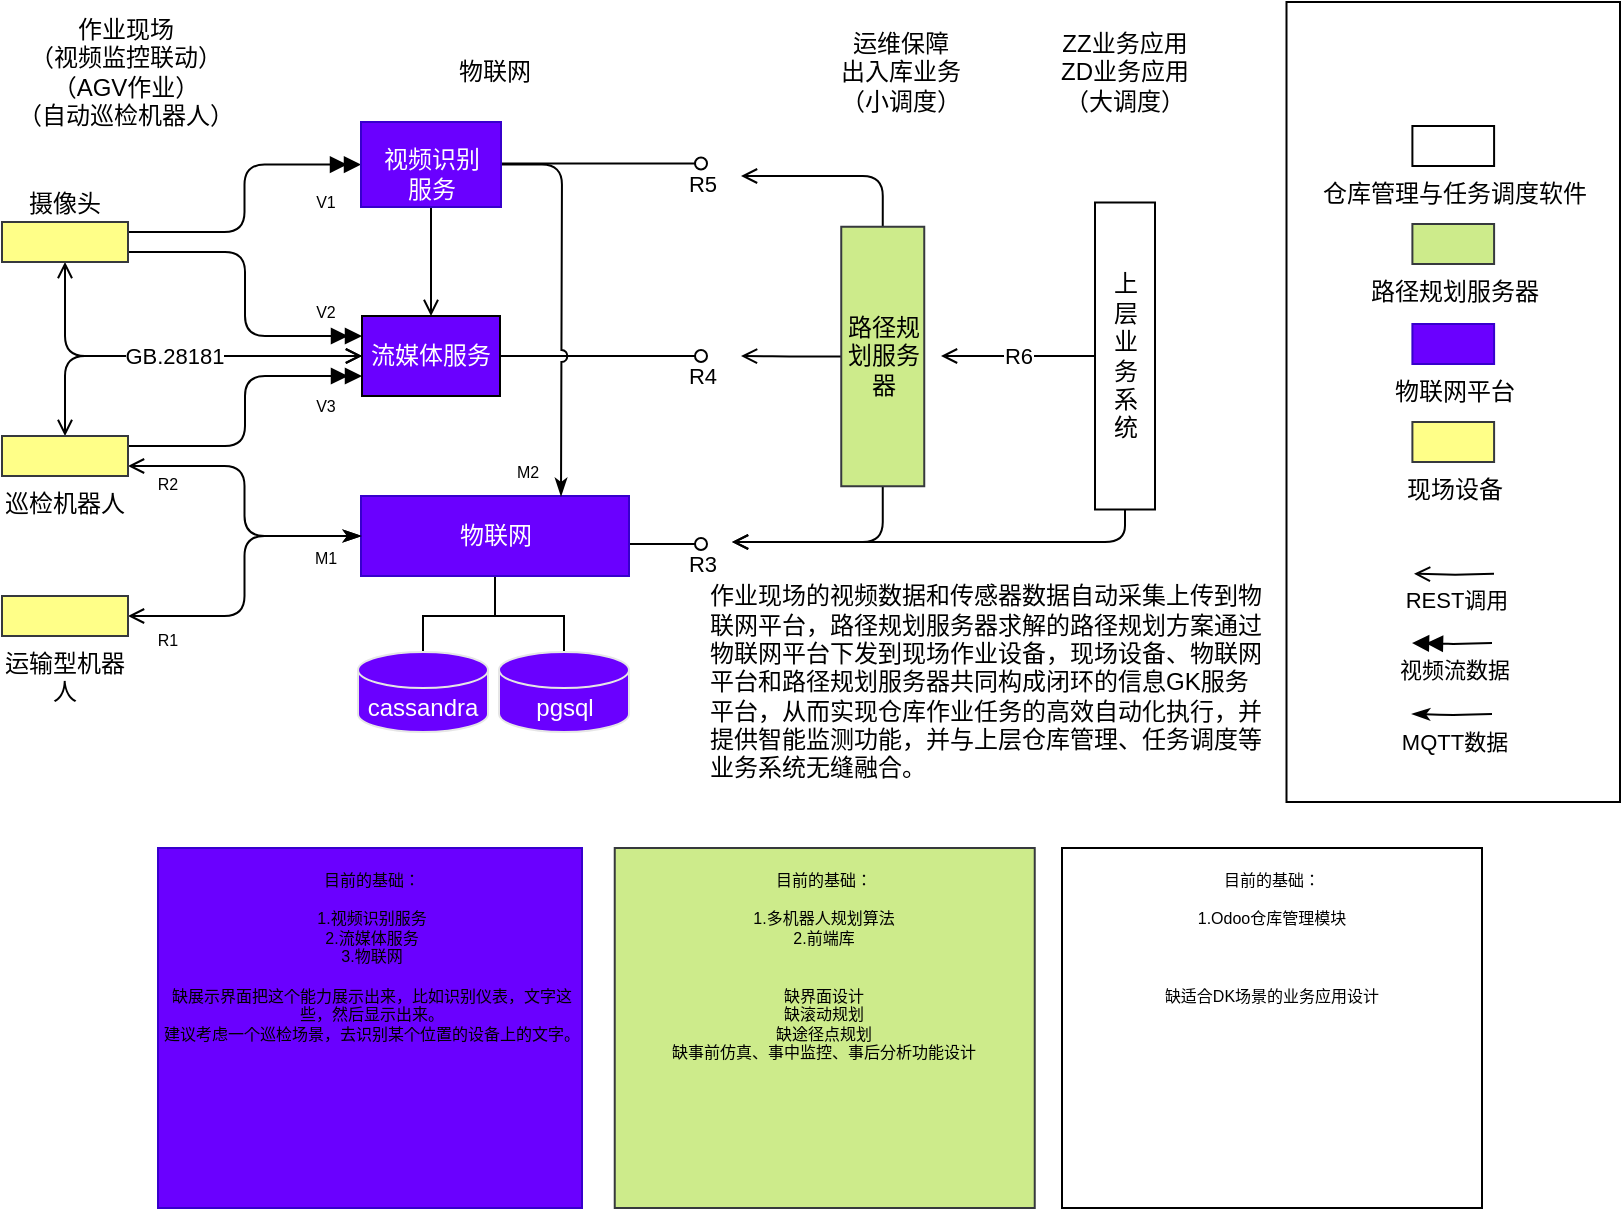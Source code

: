 <mxfile version="20.8.13" type="device"><diagram name="主构架" id="aJYpQpSr_V2qhiQmziL1"><mxGraphModel dx="1876" dy="1763" grid="1" gridSize="10" guides="1" tooltips="1" connect="1" arrows="1" fold="1" page="1" pageScale="1" pageWidth="827" pageHeight="1169" math="0" shadow="0"><root><mxCell id="SpS28PxbXEsLv8NFBt8i-0"/><mxCell id="SpS28PxbXEsLv8NFBt8i-1" parent="SpS28PxbXEsLv8NFBt8i-0"/><mxCell id="eJi1VW11xlN6MNZj9CmL-9" value="" style="rounded=0;html=1;shadow=0;labelBackgroundColor=#ffffff;fillColor=#cdeb8b;strokeColor=#36393d;labelPosition=center;verticalLabelPosition=bottom;align=center;verticalAlign=bottom;" vertex="1" parent="SpS28PxbXEsLv8NFBt8i-1"><mxGeometry x="-508.63" y="-707" width="210" height="180" as="geometry"/></mxCell><mxCell id="eJi1VW11xlN6MNZj9CmL-5" value="" style="rounded=0;html=1;shadow=0;labelBackgroundColor=#ffffff;fillColor=#6a00ff;labelPosition=center;verticalLabelPosition=bottom;align=center;verticalAlign=bottom;strokeColor=#3700CC;fontColor=#000000;" vertex="1" parent="SpS28PxbXEsLv8NFBt8i-1"><mxGeometry x="-737" y="-707" width="212" height="180" as="geometry"/></mxCell><mxCell id="Z3bBVuZ_rZmVnZFj9_Ep-3" value="" style="rounded=0;whiteSpace=wrap;html=1;" parent="SpS28PxbXEsLv8NFBt8i-1" vertex="1"><mxGeometry x="-172.75" y="-1130" width="166.75" height="400" as="geometry"/></mxCell><mxCell id="I6OQf8j_G0AkKVuxYn7g-9" value="" style="edgeStyle=orthogonalEdgeStyle;rounded=1;orthogonalLoop=1;jettySize=auto;html=1;entryX=0;entryY=0.5;entryDx=0;entryDy=0;fontColor=#000000;startArrow=open;startFill=0;endArrow=classicThin;endFill=1;exitX=1;exitY=0.75;exitDx=0;exitDy=0;" parent="SpS28PxbXEsLv8NFBt8i-1" source="I6OQf8j_G0AkKVuxYn7g-2" target="I6OQf8j_G0AkKVuxYn7g-5" edge="1"><mxGeometry relative="1" as="geometry"><mxPoint x="-752" y="-900" as="sourcePoint"/></mxGeometry></mxCell><mxCell id="I6OQf8j_G0AkKVuxYn7g-4" style="edgeStyle=orthogonalEdgeStyle;rounded=0;orthogonalLoop=1;jettySize=auto;html=1;endArrow=none;endFill=0;startArrow=none;startFill=0;" parent="SpS28PxbXEsLv8NFBt8i-1" source="I6OQf8j_G0AkKVuxYn7g-5" target="I6OQf8j_G0AkKVuxYn7g-6" edge="1"><mxGeometry relative="1" as="geometry"/></mxCell><mxCell id="I6OQf8j_G0AkKVuxYn7g-26" style="edgeStyle=orthogonalEdgeStyle;rounded=0;orthogonalLoop=1;jettySize=auto;html=1;fontColor=#000000;startArrow=none;startFill=0;endArrow=none;endFill=0;entryX=0.5;entryY=0;entryDx=0;entryDy=0;entryPerimeter=0;" parent="SpS28PxbXEsLv8NFBt8i-1" source="I6OQf8j_G0AkKVuxYn7g-5" target="I6OQf8j_G0AkKVuxYn7g-7" edge="1"><mxGeometry relative="1" as="geometry"/></mxCell><mxCell id="I6OQf8j_G0AkKVuxYn7g-34" value="R3" style="edgeStyle=orthogonalEdgeStyle;rounded=1;orthogonalLoop=1;jettySize=auto;html=1;fontColor=#000000;startArrow=none;startFill=0;endArrow=oval;endFill=0;labelBackgroundColor=none;" parent="SpS28PxbXEsLv8NFBt8i-1" edge="1"><mxGeometry x="1" y="-10" relative="1" as="geometry"><mxPoint x="-465.5" y="-859" as="targetPoint"/><mxPoint as="offset"/><mxPoint x="-501.5" y="-859" as="sourcePoint"/></mxGeometry></mxCell><mxCell id="I6OQf8j_G0AkKVuxYn7g-5" value="物联网" style="rounded=0;whiteSpace=wrap;html=1;align=center;fillColor=#6a00ff;strokeColor=#3700CC;fontColor=#ffffff;" parent="SpS28PxbXEsLv8NFBt8i-1" vertex="1"><mxGeometry x="-635.5" y="-883" width="134" height="40" as="geometry"/></mxCell><mxCell id="I6OQf8j_G0AkKVuxYn7g-10" value="" style="edgeStyle=orthogonalEdgeStyle;rounded=1;orthogonalLoop=1;jettySize=auto;html=1;entryX=0;entryY=0.5;entryDx=0;entryDy=0;fontColor=#000000;startArrow=open;startFill=0;endArrow=classicThin;endFill=1;exitX=1;exitY=0.5;exitDx=0;exitDy=0;" parent="SpS28PxbXEsLv8NFBt8i-1" source="I6OQf8j_G0AkKVuxYn7g-3" target="I6OQf8j_G0AkKVuxYn7g-5" edge="1"><mxGeometry relative="1" as="geometry"><mxPoint x="-770" y="-893" as="sourcePoint"/><mxPoint x="-609.5" y="-863" as="targetPoint"/></mxGeometry></mxCell><mxCell id="I6OQf8j_G0AkKVuxYn7g-30" value="R4" style="edgeStyle=orthogonalEdgeStyle;rounded=1;orthogonalLoop=1;jettySize=auto;html=1;fontColor=#000000;startArrow=none;startFill=0;endArrow=oval;endFill=0;labelBackgroundColor=none;" parent="SpS28PxbXEsLv8NFBt8i-1" source="I6OQf8j_G0AkKVuxYn7g-13" edge="1"><mxGeometry x="1" y="-10" relative="1" as="geometry"><mxPoint x="-465.5" y="-953" as="targetPoint"/><mxPoint as="offset"/></mxGeometry></mxCell><mxCell id="I6OQf8j_G0AkKVuxYn7g-13" value="流媒体服务" style="rounded=0;whiteSpace=wrap;html=1;fontColor=#FFFFFF;fillColor=#6a00ff;" parent="SpS28PxbXEsLv8NFBt8i-1" vertex="1"><mxGeometry x="-635" y="-973" width="69" height="40" as="geometry"/></mxCell><mxCell id="I6OQf8j_G0AkKVuxYn7g-16" style="edgeStyle=orthogonalEdgeStyle;rounded=1;jumpStyle=arc;orthogonalLoop=1;jettySize=auto;html=1;startArrow=open;startFill=0;endArrow=open;endFill=0;exitX=0.5;exitY=1;exitDx=0;exitDy=0;entryX=0;entryY=0.5;entryDx=0;entryDy=0;" parent="SpS28PxbXEsLv8NFBt8i-1" source="I6OQf8j_G0AkKVuxYn7g-14" target="I6OQf8j_G0AkKVuxYn7g-13" edge="1"><mxGeometry relative="1" as="geometry"><mxPoint x="-764.76" y="-973" as="sourcePoint"/><mxPoint x="-875.5" y="-933" as="targetPoint"/></mxGeometry></mxCell><mxCell id="I6OQf8j_G0AkKVuxYn7g-20" style="edgeStyle=orthogonalEdgeStyle;rounded=1;jumpStyle=arc;orthogonalLoop=1;jettySize=auto;html=1;startArrow=open;startFill=0;endArrow=none;endFill=0;exitX=0.5;exitY=0;exitDx=0;exitDy=0;entryX=0.5;entryY=1;entryDx=0;entryDy=0;" parent="SpS28PxbXEsLv8NFBt8i-1" source="I6OQf8j_G0AkKVuxYn7g-13" target="I6OQf8j_G0AkKVuxYn7g-18" edge="1"><mxGeometry relative="1" as="geometry"><mxPoint x="-770" y="-962.971" as="sourcePoint"/><mxPoint x="-600.5" y="-1083" as="targetPoint"/></mxGeometry></mxCell><mxCell id="I6OQf8j_G0AkKVuxYn7g-21" style="edgeStyle=orthogonalEdgeStyle;rounded=1;jumpStyle=arc;orthogonalLoop=1;jettySize=auto;html=1;startArrow=none;startFill=0;endArrow=doubleBlock;endFill=1;exitX=1;exitY=0.25;exitDx=0;exitDy=0;entryX=0;entryY=0.5;entryDx=0;entryDy=0;" parent="SpS28PxbXEsLv8NFBt8i-1" source="I6OQf8j_G0AkKVuxYn7g-14" target="I6OQf8j_G0AkKVuxYn7g-18" edge="1"><mxGeometry relative="1" as="geometry"><mxPoint x="-755.5" y="-1013" as="sourcePoint"/><mxPoint x="-635.5" y="-1018" as="targetPoint"/></mxGeometry></mxCell><mxCell id="I6OQf8j_G0AkKVuxYn7g-23" style="edgeStyle=orthogonalEdgeStyle;rounded=1;jumpStyle=arc;orthogonalLoop=1;jettySize=auto;html=1;startArrow=none;startFill=0;endArrow=doubleBlock;endFill=1;exitX=1;exitY=0.75;exitDx=0;exitDy=0;entryX=0;entryY=0.25;entryDx=0;entryDy=0;" parent="SpS28PxbXEsLv8NFBt8i-1" source="I6OQf8j_G0AkKVuxYn7g-14" target="I6OQf8j_G0AkKVuxYn7g-13" edge="1"><mxGeometry relative="1" as="geometry"><mxPoint x="-725.5" y="-953" as="sourcePoint"/><mxPoint x="-665.5" y="-963" as="targetPoint"/></mxGeometry></mxCell><mxCell id="I6OQf8j_G0AkKVuxYn7g-24" value="GB.28181" style="edgeStyle=orthogonalEdgeStyle;rounded=1;jumpStyle=arc;orthogonalLoop=1;jettySize=auto;html=1;startArrow=open;startFill=0;endArrow=open;endFill=0;exitX=0.5;exitY=0;exitDx=0;exitDy=0;entryX=0;entryY=0.5;entryDx=0;entryDy=0;" parent="SpS28PxbXEsLv8NFBt8i-1" source="I6OQf8j_G0AkKVuxYn7g-2" target="I6OQf8j_G0AkKVuxYn7g-13" edge="1"><mxGeometry relative="1" as="geometry"><mxPoint x="-785" y="-953" as="sourcePoint"/><mxPoint x="-623.5" y="-933" as="targetPoint"/></mxGeometry></mxCell><mxCell id="I6OQf8j_G0AkKVuxYn7g-27" style="edgeStyle=orthogonalEdgeStyle;rounded=1;jumpStyle=arc;orthogonalLoop=1;jettySize=auto;html=1;startArrow=none;startFill=0;endArrow=classicThin;endFill=1;exitX=1;exitY=0.5;exitDx=0;exitDy=0;" parent="SpS28PxbXEsLv8NFBt8i-1" source="I6OQf8j_G0AkKVuxYn7g-18" edge="1"><mxGeometry relative="1" as="geometry"><mxPoint x="-770" y="-979" as="sourcePoint"/><mxPoint x="-535.5" y="-883" as="targetPoint"/></mxGeometry></mxCell><mxCell id="I6OQf8j_G0AkKVuxYn7g-36" style="edgeStyle=orthogonalEdgeStyle;rounded=1;orthogonalLoop=1;jettySize=auto;html=1;fontColor=#000000;startArrow=none;startFill=0;endArrow=open;endFill=0;exitX=1;exitY=0.5;exitDx=0;exitDy=0;" parent="SpS28PxbXEsLv8NFBt8i-1" source="YY10UkN6TRAArKnKFLUS-1" edge="1"><mxGeometry relative="1" as="geometry"><mxPoint x="-450" y="-860" as="targetPoint"/><Array as="points"><mxPoint x="-375" y="-860"/></Array></mxGeometry></mxCell><mxCell id="I6OQf8j_G0AkKVuxYn7g-37" style="edgeStyle=orthogonalEdgeStyle;rounded=1;orthogonalLoop=1;jettySize=auto;html=1;fontColor=#000000;startArrow=none;startFill=0;endArrow=open;endFill=0;exitX=0.5;exitY=1;exitDx=0;exitDy=0;" parent="SpS28PxbXEsLv8NFBt8i-1" source="YY10UkN6TRAArKnKFLUS-1" edge="1"><mxGeometry relative="1" as="geometry"><mxPoint x="-445.5" y="-953" as="targetPoint"/><mxPoint x="-375.5" y="-853" as="sourcePoint"/></mxGeometry></mxCell><mxCell id="I6OQf8j_G0AkKVuxYn7g-38" value="R5" style="edgeStyle=orthogonalEdgeStyle;rounded=1;orthogonalLoop=1;jettySize=auto;html=1;fontColor=#000000;startArrow=none;startFill=0;endArrow=oval;endFill=0;labelBackgroundColor=none;" parent="SpS28PxbXEsLv8NFBt8i-1" edge="1"><mxGeometry x="1" y="-10" relative="1" as="geometry"><mxPoint x="-465.5" y="-1049.25" as="targetPoint"/><mxPoint x="-566" y="-1049.25" as="sourcePoint"/><mxPoint as="offset"/></mxGeometry></mxCell><mxCell id="I6OQf8j_G0AkKVuxYn7g-39" style="edgeStyle=orthogonalEdgeStyle;rounded=1;orthogonalLoop=1;jettySize=auto;html=1;fontColor=#000000;startArrow=none;startFill=0;endArrow=open;endFill=0;exitX=0;exitY=0.5;exitDx=0;exitDy=0;" parent="SpS28PxbXEsLv8NFBt8i-1" source="YY10UkN6TRAArKnKFLUS-1" edge="1"><mxGeometry relative="1" as="geometry"><mxPoint x="-445.5" y="-1043" as="targetPoint"/><mxPoint x="-308.5" y="-873" as="sourcePoint"/><Array as="points"><mxPoint x="-375" y="-1043"/></Array></mxGeometry></mxCell><mxCell id="I6OQf8j_G0AkKVuxYn7g-41" value="上&lt;br&gt;层&lt;br&gt;业&lt;br&gt;务&lt;br&gt;系&lt;br&gt;统" style="rounded=0;whiteSpace=wrap;html=1;shadow=0;labelBackgroundColor=none;labelPosition=center;verticalLabelPosition=middle;align=center;verticalAlign=middle;horizontal=0;rotation=90;" parent="SpS28PxbXEsLv8NFBt8i-1" vertex="1"><mxGeometry x="-330.25" y="-968" width="153.5" height="30" as="geometry"/></mxCell><mxCell id="I6OQf8j_G0AkKVuxYn7g-42" value="R6" style="edgeStyle=orthogonalEdgeStyle;rounded=1;orthogonalLoop=1;jettySize=auto;html=1;fontColor=#000000;startArrow=none;startFill=0;endArrow=open;endFill=0;exitX=0.5;exitY=1;exitDx=0;exitDy=0;entryX=1;entryY=0.5;entryDx=0;entryDy=0;" parent="SpS28PxbXEsLv8NFBt8i-1" source="I6OQf8j_G0AkKVuxYn7g-41" edge="1"><mxGeometry relative="1" as="geometry"><mxPoint x="-345.5" y="-953" as="targetPoint"/><mxPoint x="-375.5" y="-943" as="sourcePoint"/></mxGeometry></mxCell><mxCell id="I6OQf8j_G0AkKVuxYn7g-43" value="REST调用" style="edgeStyle=orthogonalEdgeStyle;rounded=1;orthogonalLoop=1;jettySize=auto;html=1;fontColor=#000000;startArrow=none;startFill=0;endArrow=open;endFill=0;exitX=0;exitY=0.5;exitDx=0;exitDy=0;entryX=1;entryY=0.5;entryDx=0;entryDy=0;verticalAlign=top;labelBackgroundColor=none;labelPosition=center;verticalLabelPosition=bottom;align=center;" parent="SpS28PxbXEsLv8NFBt8i-1" edge="1"><mxGeometry relative="1" as="geometry"><mxPoint x="-109" y="-844.12" as="targetPoint"/><mxPoint x="-69" y="-844.12" as="sourcePoint"/></mxGeometry></mxCell><mxCell id="I6OQf8j_G0AkKVuxYn7g-45" value="MQTT数据" style="edgeStyle=orthogonalEdgeStyle;rounded=1;orthogonalLoop=1;jettySize=auto;html=1;fontColor=#000000;startArrow=none;startFill=0;endArrow=classicThin;endFill=1;exitX=0;exitY=0.5;exitDx=0;exitDy=0;entryX=1;entryY=0.5;entryDx=0;entryDy=0;verticalAlign=top;labelBackgroundColor=none;labelPosition=center;verticalLabelPosition=bottom;align=center;" parent="SpS28PxbXEsLv8NFBt8i-1" edge="1"><mxGeometry relative="1" as="geometry"><mxPoint x="-110" y="-774" as="targetPoint"/><mxPoint x="-70" y="-774" as="sourcePoint"/></mxGeometry></mxCell><mxCell id="I6OQf8j_G0AkKVuxYn7g-46" style="edgeStyle=orthogonalEdgeStyle;rounded=1;jumpStyle=arc;orthogonalLoop=1;jettySize=auto;html=1;startArrow=none;startFill=0;endArrow=doubleBlock;endFill=1;exitX=1;exitY=0.25;exitDx=0;exitDy=0;entryX=0;entryY=0.75;entryDx=0;entryDy=0;" parent="SpS28PxbXEsLv8NFBt8i-1" source="I6OQf8j_G0AkKVuxYn7g-2" target="I6OQf8j_G0AkKVuxYn7g-13" edge="1"><mxGeometry relative="1" as="geometry"><mxPoint x="-742" y="-974" as="sourcePoint"/><mxPoint x="-625" y="-953" as="targetPoint"/></mxGeometry></mxCell><mxCell id="I6OQf8j_G0AkKVuxYn7g-47" value="视频流数据" style="edgeStyle=orthogonalEdgeStyle;rounded=1;orthogonalLoop=1;jettySize=auto;html=1;fontColor=#000000;startArrow=none;startFill=0;endArrow=doubleBlock;endFill=1;exitX=0;exitY=0.5;exitDx=0;exitDy=0;entryX=1;entryY=0.5;entryDx=0;entryDy=0;verticalAlign=top;labelBackgroundColor=none;labelPosition=center;verticalLabelPosition=bottom;align=center;" parent="SpS28PxbXEsLv8NFBt8i-1" edge="1"><mxGeometry relative="1" as="geometry"><mxPoint x="-110" y="-809.5" as="targetPoint"/><mxPoint x="-70" y="-809.5" as="sourcePoint"/></mxGeometry></mxCell><mxCell id="I6OQf8j_G0AkKVuxYn7g-48" value="M1" style="text;html=1;strokeColor=none;fillColor=none;align=center;verticalAlign=middle;whiteSpace=wrap;rounded=0;labelBackgroundColor=none;fontColor=#000000;fontSize=8;" parent="SpS28PxbXEsLv8NFBt8i-1" vertex="1"><mxGeometry x="-683" y="-867" width="60" height="30" as="geometry"/></mxCell><mxCell id="I6OQf8j_G0AkKVuxYn7g-50" value="V1" style="text;html=1;strokeColor=none;fillColor=none;align=center;verticalAlign=middle;whiteSpace=wrap;rounded=0;labelBackgroundColor=none;fontColor=#000000;fontSize=8;" parent="SpS28PxbXEsLv8NFBt8i-1" vertex="1"><mxGeometry x="-683" y="-1045" width="60" height="30" as="geometry"/></mxCell><mxCell id="I6OQf8j_G0AkKVuxYn7g-51" value="M2" style="text;html=1;strokeColor=none;fillColor=none;align=center;verticalAlign=middle;whiteSpace=wrap;rounded=0;labelBackgroundColor=none;fontColor=#000000;fontSize=8;" parent="SpS28PxbXEsLv8NFBt8i-1" vertex="1"><mxGeometry x="-582" y="-910" width="60" height="30" as="geometry"/></mxCell><mxCell id="I6OQf8j_G0AkKVuxYn7g-52" value="R1" style="text;html=1;strokeColor=none;fillColor=none;align=center;verticalAlign=middle;whiteSpace=wrap;rounded=0;labelBackgroundColor=none;fontColor=#000000;fontSize=8;" parent="SpS28PxbXEsLv8NFBt8i-1" vertex="1"><mxGeometry x="-762" y="-826" width="60" height="30" as="geometry"/></mxCell><mxCell id="I6OQf8j_G0AkKVuxYn7g-53" value="R2" style="text;html=1;strokeColor=none;fillColor=none;align=center;verticalAlign=middle;whiteSpace=wrap;rounded=0;labelBackgroundColor=none;fontColor=#000000;fontSize=8;" parent="SpS28PxbXEsLv8NFBt8i-1" vertex="1"><mxGeometry x="-762" y="-904" width="60" height="30" as="geometry"/></mxCell><mxCell id="I6OQf8j_G0AkKVuxYn7g-54" value="V2" style="text;html=1;strokeColor=none;fillColor=none;align=center;verticalAlign=middle;whiteSpace=wrap;rounded=0;labelBackgroundColor=none;fontColor=#000000;fontSize=8;" parent="SpS28PxbXEsLv8NFBt8i-1" vertex="1"><mxGeometry x="-683" y="-990" width="60" height="30" as="geometry"/></mxCell><mxCell id="I6OQf8j_G0AkKVuxYn7g-55" value="V3" style="text;html=1;strokeColor=none;fillColor=none;align=center;verticalAlign=middle;whiteSpace=wrap;rounded=0;labelBackgroundColor=none;fontColor=#000000;fontSize=8;" parent="SpS28PxbXEsLv8NFBt8i-1" vertex="1"><mxGeometry x="-683" y="-943" width="60" height="30" as="geometry"/></mxCell><mxCell id="zGG42fG-QVCkdovZwZpT-0" value="ZZ业务应用&lt;br&gt;ZD业务应用&lt;br&gt;（大调度）" style="text;html=1;strokeColor=none;fillColor=none;align=center;verticalAlign=middle;whiteSpace=wrap;rounded=0;" parent="SpS28PxbXEsLv8NFBt8i-1" vertex="1"><mxGeometry x="-303.75" y="-1110" width="100.5" height="30" as="geometry"/></mxCell><mxCell id="zGG42fG-QVCkdovZwZpT-2" value="运维保障&lt;br&gt;出入库业务&lt;br&gt;（小调度）" style="text;html=1;strokeColor=none;fillColor=none;align=center;verticalAlign=middle;whiteSpace=wrap;rounded=0;" parent="SpS28PxbXEsLv8NFBt8i-1" vertex="1"><mxGeometry x="-415.75" y="-1110" width="100.5" height="30" as="geometry"/></mxCell><mxCell id="zGG42fG-QVCkdovZwZpT-3" value="物联网" style="text;html=1;strokeColor=none;fillColor=none;align=center;verticalAlign=middle;whiteSpace=wrap;rounded=0;" parent="SpS28PxbXEsLv8NFBt8i-1" vertex="1"><mxGeometry x="-618.75" y="-1110" width="100.5" height="30" as="geometry"/></mxCell><mxCell id="zGG42fG-QVCkdovZwZpT-4" value="作业现场&lt;br&gt;（视频监控联动）&lt;br&gt;（AGV作业）&lt;br&gt;（自动巡检机器人）" style="text;html=1;strokeColor=none;fillColor=none;align=center;verticalAlign=middle;whiteSpace=wrap;rounded=0;" parent="SpS28PxbXEsLv8NFBt8i-1" vertex="1"><mxGeometry x="-812" y="-1110" width="117.5" height="30" as="geometry"/></mxCell><mxCell id="YY10UkN6TRAArKnKFLUS-1" value="路径规划服务器" style="rounded=0;whiteSpace=wrap;html=1;shadow=0;labelBackgroundColor=none;fillColor=#cdeb8b;strokeColor=#36393d;labelPosition=center;verticalLabelPosition=middle;align=center;verticalAlign=middle;horizontal=0;rotation=90;" parent="SpS28PxbXEsLv8NFBt8i-1" vertex="1"><mxGeometry x="-439.5" y="-973.5" width="129.75" height="41.5" as="geometry"/></mxCell><mxCell id="Z3bBVuZ_rZmVnZFj9_Ep-1" value="" style="group" parent="SpS28PxbXEsLv8NFBt8i-1" vertex="1" connectable="0"><mxGeometry x="-815" y="-1020" width="63" height="207" as="geometry"/></mxCell><mxCell id="I6OQf8j_G0AkKVuxYn7g-2" value="巡检机器人" style="rounded=0;whiteSpace=wrap;html=1;shadow=0;labelBackgroundColor=#ffffff;fillColor=#ffff88;labelPosition=center;verticalLabelPosition=bottom;align=center;verticalAlign=top;strokeColor=#36393d;" parent="Z3bBVuZ_rZmVnZFj9_Ep-1" vertex="1"><mxGeometry y="107" width="63" height="20" as="geometry"/></mxCell><mxCell id="I6OQf8j_G0AkKVuxYn7g-3" value="运输型机器人" style="rounded=0;whiteSpace=wrap;html=1;shadow=0;labelBackgroundColor=#ffffff;fillColor=#ffff88;labelPosition=center;verticalLabelPosition=bottom;align=center;verticalAlign=top;strokeColor=#36393d;" parent="Z3bBVuZ_rZmVnZFj9_Ep-1" vertex="1"><mxGeometry y="187" width="63" height="20" as="geometry"/></mxCell><mxCell id="I6OQf8j_G0AkKVuxYn7g-14" value="摄像头" style="rounded=0;whiteSpace=wrap;html=1;shadow=0;labelBackgroundColor=#ffffff;fillColor=#ffff88;labelPosition=center;verticalLabelPosition=top;align=center;verticalAlign=bottom;strokeColor=#36393d;horizontal=1;" parent="Z3bBVuZ_rZmVnZFj9_Ep-1" vertex="1"><mxGeometry width="63" height="20" as="geometry"/></mxCell><mxCell id="I6OQf8j_G0AkKVuxYn7g-18" value="视频识别&lt;br&gt;服务" style="rounded=0;whiteSpace=wrap;html=1;align=center;fillColor=#6a00ff;strokeColor=#3700CC;fontColor=#ffffff;verticalAlign=bottom;" parent="SpS28PxbXEsLv8NFBt8i-1" vertex="1"><mxGeometry x="-635.5" y="-1070" width="70" height="42.5" as="geometry"/></mxCell><mxCell id="tA_2AIK8SV-deXdJaFZI-0" value="物联网平台" style="rounded=0;html=1;shadow=0;labelBackgroundColor=#ffffff;fillColor=#6a00ff;labelPosition=center;verticalLabelPosition=bottom;align=center;verticalAlign=top;strokeColor=#3700CC;fontColor=#000000;" parent="SpS28PxbXEsLv8NFBt8i-1" vertex="1"><mxGeometry x="-109.801" y="-969" width="40.851" height="20" as="geometry"/></mxCell><mxCell id="tA_2AIK8SV-deXdJaFZI-1" value="路径规划服务器" style="rounded=0;html=1;shadow=0;labelBackgroundColor=#ffffff;fillColor=#cdeb8b;strokeColor=#36393d;labelPosition=center;verticalLabelPosition=bottom;align=center;verticalAlign=top;" parent="SpS28PxbXEsLv8NFBt8i-1" vertex="1"><mxGeometry x="-109.801" y="-1019" width="40.851" height="20" as="geometry"/></mxCell><mxCell id="tA_2AIK8SV-deXdJaFZI-13" value="仓库管理与任务调度软件" style="rounded=0;html=1;shadow=0;labelBackgroundColor=#ffffff;labelPosition=center;verticalLabelPosition=bottom;align=center;verticalAlign=top;" parent="SpS28PxbXEsLv8NFBt8i-1" vertex="1"><mxGeometry x="-109.801" y="-1068" width="40.851" height="20" as="geometry"/></mxCell><mxCell id="I6OQf8j_G0AkKVuxYn7g-0" value="&lt;font color=&quot;#000000&quot;&gt;现场设备&lt;/font&gt;" style="rounded=0;html=1;shadow=0;labelBackgroundColor=#ffffff;fillColor=#ffff88;labelPosition=center;verticalLabelPosition=bottom;align=center;verticalAlign=top;strokeColor=#36393d;" parent="SpS28PxbXEsLv8NFBt8i-1" vertex="1"><mxGeometry x="-109.801" y="-920" width="40.851" height="20" as="geometry"/></mxCell><mxCell id="Z3bBVuZ_rZmVnZFj9_Ep-4" value="作业现场的视频数据和传感器数据自动采集上传到物联网平台，路径规划服务器求解的路径规划方案通过物联网平台下发到现场作业设备，现场设备、物联网平台和路径规划服务器共同构成闭环的信息GK服务平台，从而实现仓库作业任务的高效自动化执行，并提供智能监测功能，并与上层仓库管理、任务调度等业务系统无缝融合。" style="text;html=1;strokeColor=none;fillColor=none;align=left;verticalAlign=middle;whiteSpace=wrap;rounded=0;" parent="SpS28PxbXEsLv8NFBt8i-1" vertex="1"><mxGeometry x="-463" y="-820" width="283" height="60" as="geometry"/></mxCell><mxCell id="I6OQf8j_G0AkKVuxYn7g-6" value="cassandra" style="shape=cylinder3;whiteSpace=wrap;html=1;boundedLbl=1;backgroundOutline=1;size=9;align=center;fillColor=#6a00ff;fontColor=#ffffff;strokeColor=#E6E6E6;" parent="SpS28PxbXEsLv8NFBt8i-1" vertex="1"><mxGeometry x="-637" y="-805" width="65" height="40" as="geometry"/></mxCell><mxCell id="I6OQf8j_G0AkKVuxYn7g-7" value="pgsql" style="shape=cylinder3;whiteSpace=wrap;html=1;boundedLbl=1;backgroundOutline=1;size=9;align=center;fillColor=#6a00ff;fontColor=#ffffff;strokeColor=#E6E6E6;" parent="SpS28PxbXEsLv8NFBt8i-1" vertex="1"><mxGeometry x="-566.5" y="-805" width="65" height="40" as="geometry"/></mxCell><mxCell id="eJi1VW11xlN6MNZj9CmL-6" value="目前的基础：&lt;br style=&quot;border-color: var(--border-color); font-size: 8px;&quot;&gt;&lt;br style=&quot;border-color: var(--border-color); font-size: 8px;&quot;&gt;&lt;span style=&quot;font-size: 8px;&quot;&gt;1.视频识别服务&lt;/span&gt;&lt;br style=&quot;border-color: var(--border-color); font-size: 8px;&quot;&gt;&lt;span style=&quot;font-size: 8px;&quot;&gt;2.流媒体服务&lt;/span&gt;&lt;br style=&quot;border-color: var(--border-color); font-size: 8px;&quot;&gt;&lt;span style=&quot;font-size: 8px;&quot;&gt;3.物联网&lt;/span&gt;&lt;br style=&quot;border-color: var(--border-color); font-size: 8px;&quot;&gt;&lt;br style=&quot;border-color: var(--border-color); font-size: 8px;&quot;&gt;&lt;span style=&quot;font-size: 8px;&quot;&gt;缺展示界面把这个能力展示出来，比如识别仪表，文字这些，然后显示出来。&lt;/span&gt;&lt;br style=&quot;border-color: var(--border-color); font-size: 8px;&quot;&gt;&lt;span style=&quot;font-size: 8px;&quot;&gt;建议考虑一个巡检场景，去识别某个位置的设备上的文字。&lt;/span&gt;" style="text;html=1;strokeColor=none;fillColor=none;align=center;verticalAlign=top;whiteSpace=wrap;rounded=0;fontColor=#000000;fontSize=8;" vertex="1" parent="SpS28PxbXEsLv8NFBt8i-1"><mxGeometry x="-735" y="-702" width="210" height="150" as="geometry"/></mxCell><mxCell id="eJi1VW11xlN6MNZj9CmL-10" value="目前的基础：&lt;br style=&quot;border-color: var(--border-color); font-size: 8px;&quot;&gt;&lt;br style=&quot;border-color: var(--border-color); font-size: 8px;&quot;&gt;&lt;span style=&quot;font-size: 8px;&quot;&gt;1.多机器人规划算法&lt;/span&gt;&lt;br style=&quot;border-color: var(--border-color); font-size: 8px;&quot;&gt;&lt;span style=&quot;font-size: 8px;&quot;&gt;2.前端库&lt;/span&gt;&lt;br style=&quot;border-color: var(--border-color); font-size: 8px;&quot;&gt;&lt;br style=&quot;border-color: var(--border-color); font-size: 8px;&quot;&gt;&lt;br style=&quot;border-color: var(--border-color); font-size: 8px;&quot;&gt;&lt;span style=&quot;font-size: 8px;&quot;&gt;缺界面设计&lt;br style=&quot;font-size: 8px;&quot;&gt;缺滚动规划&lt;br style=&quot;font-size: 8px;&quot;&gt;缺途径点规划&lt;br style=&quot;font-size: 8px;&quot;&gt;缺事前仿真、事中监控、事后分析功能设计&lt;br style=&quot;font-size: 8px;&quot;&gt;&lt;/span&gt;" style="text;html=1;strokeColor=none;fillColor=none;align=center;verticalAlign=top;whiteSpace=wrap;rounded=0;fontColor=#000000;fontSize=8;" vertex="1" parent="SpS28PxbXEsLv8NFBt8i-1"><mxGeometry x="-508.63" y="-702" width="210" height="150" as="geometry"/></mxCell><mxCell id="eJi1VW11xlN6MNZj9CmL-11" style="edgeStyle=orthogonalEdgeStyle;rounded=1;orthogonalLoop=1;jettySize=auto;html=1;fontColor=#000000;startArrow=none;startFill=0;endArrow=open;endFill=0;exitX=1;exitY=0.5;exitDx=0;exitDy=0;" edge="1" parent="SpS28PxbXEsLv8NFBt8i-1" source="I6OQf8j_G0AkKVuxYn7g-41"><mxGeometry relative="1" as="geometry"><mxPoint x="-450" y="-860" as="targetPoint"/><Array as="points"><mxPoint x="-253" y="-860"/><mxPoint x="-450" y="-860"/></Array><mxPoint x="-364.625" y="-877.875" as="sourcePoint"/></mxGeometry></mxCell><mxCell id="eJi1VW11xlN6MNZj9CmL-13" value="" style="rounded=0;html=1;shadow=0;labelBackgroundColor=#ffffff;labelPosition=center;verticalLabelPosition=bottom;align=center;verticalAlign=bottom;" vertex="1" parent="SpS28PxbXEsLv8NFBt8i-1"><mxGeometry x="-285" y="-707" width="210" height="180" as="geometry"/></mxCell><mxCell id="eJi1VW11xlN6MNZj9CmL-14" value="目前的基础：&lt;br style=&quot;border-color: var(--border-color); font-size: 8px;&quot;&gt;&lt;br style=&quot;border-color: var(--border-color); font-size: 8px;&quot;&gt;&lt;span style=&quot;font-size: 8px;&quot;&gt;1.Odoo仓库管理模块&lt;br&gt;&lt;/span&gt;&lt;span style=&quot;font-size: 8px;&quot;&gt;&lt;br&gt;&lt;br&gt;&lt;br&gt;缺适合DK场景的业务应用设计&lt;br style=&quot;font-size: 8px;&quot;&gt;&lt;/span&gt;" style="text;html=1;strokeColor=none;fillColor=none;align=center;verticalAlign=top;whiteSpace=wrap;rounded=0;fontColor=#000000;fontSize=8;" vertex="1" parent="SpS28PxbXEsLv8NFBt8i-1"><mxGeometry x="-285" y="-702" width="210" height="150" as="geometry"/></mxCell></root></mxGraphModel></diagram></mxfile>